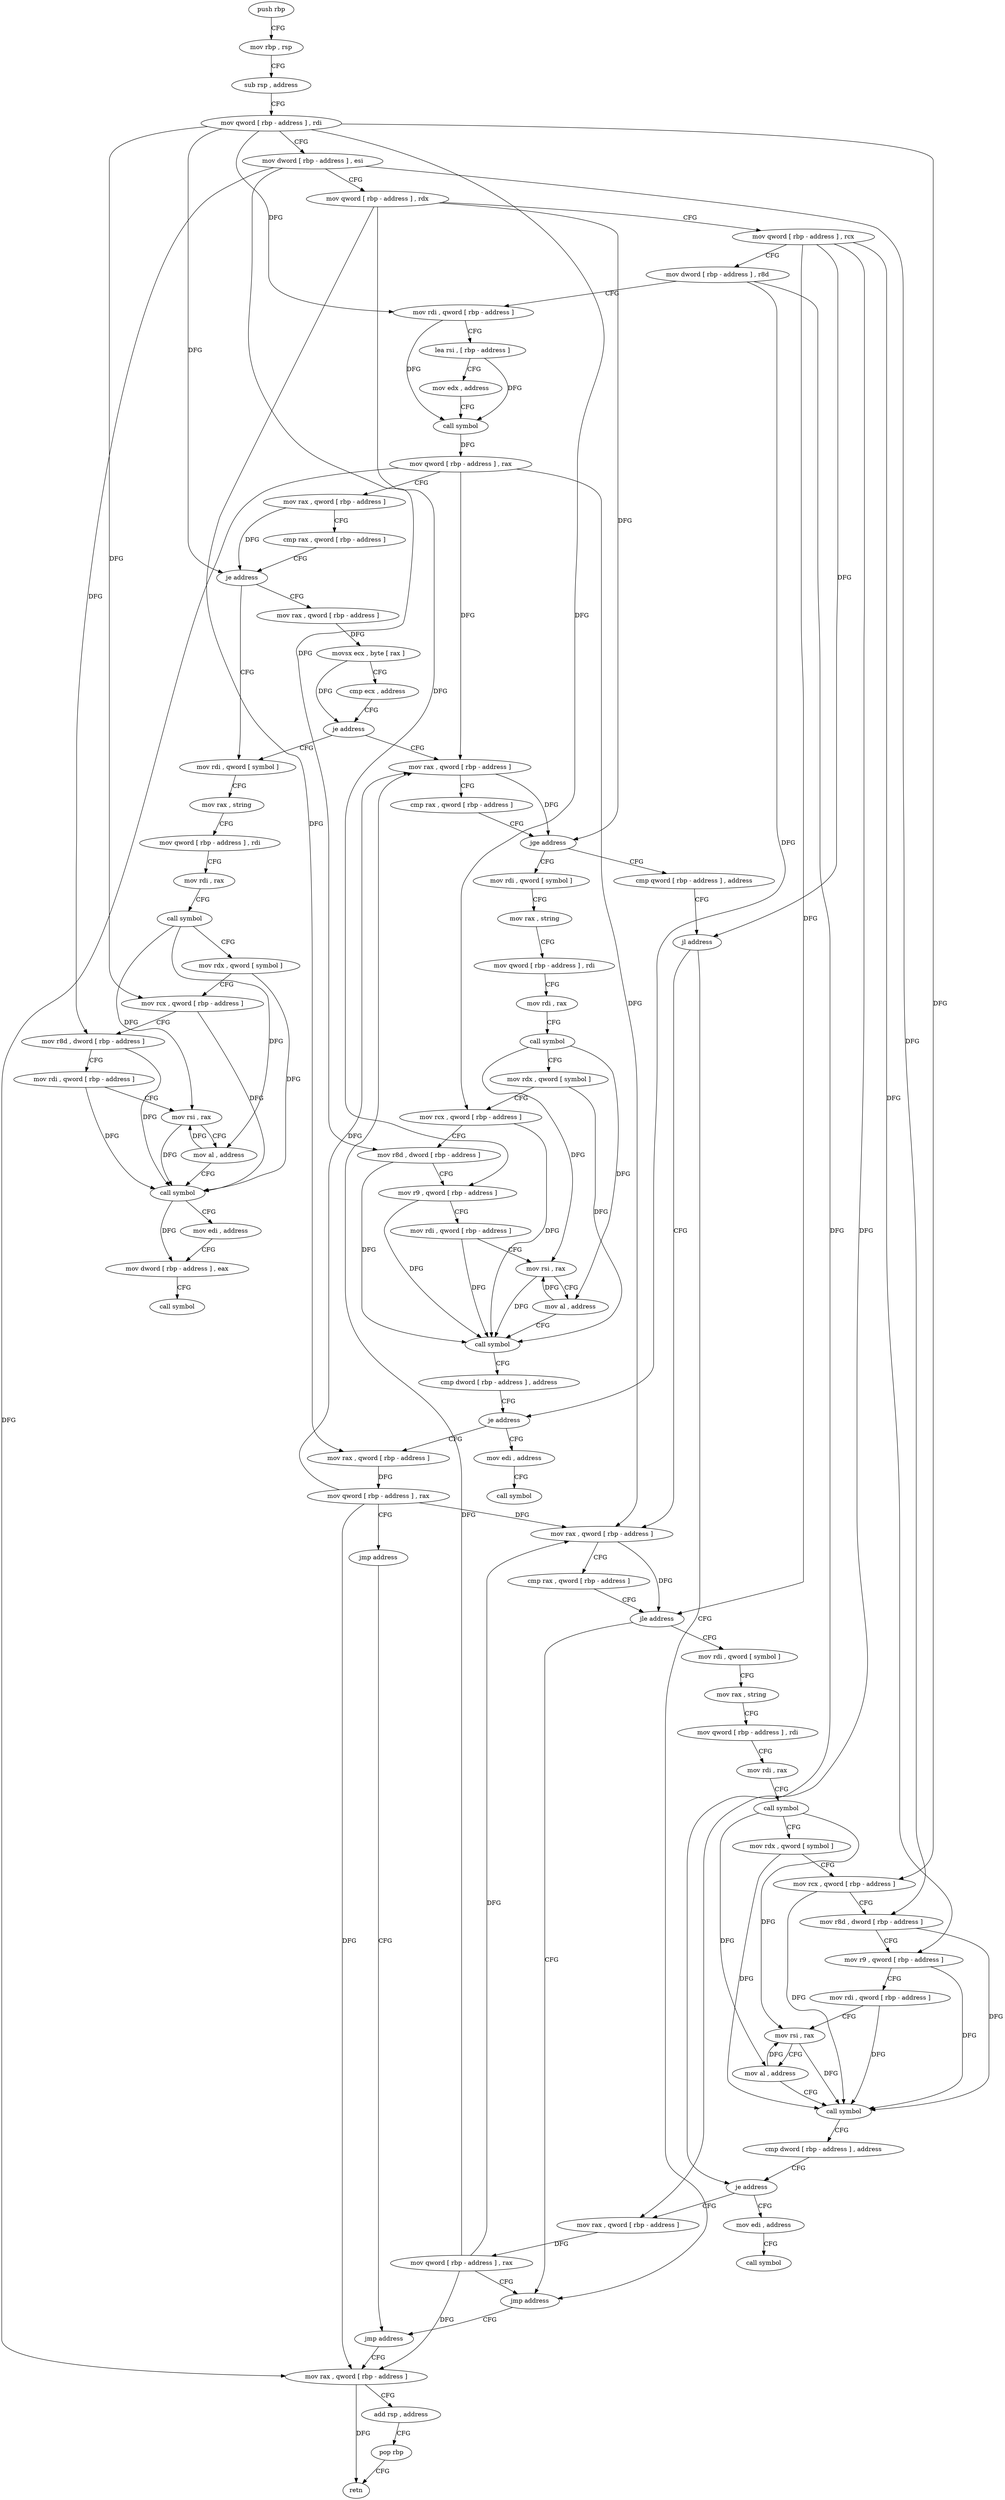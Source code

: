 digraph "func" {
"4211536" [label = "push rbp" ]
"4211537" [label = "mov rbp , rsp" ]
"4211540" [label = "sub rsp , address" ]
"4211544" [label = "mov qword [ rbp - address ] , rdi" ]
"4211548" [label = "mov dword [ rbp - address ] , esi" ]
"4211551" [label = "mov qword [ rbp - address ] , rdx" ]
"4211555" [label = "mov qword [ rbp - address ] , rcx" ]
"4211559" [label = "mov dword [ rbp - address ] , r8d" ]
"4211563" [label = "mov rdi , qword [ rbp - address ]" ]
"4211567" [label = "lea rsi , [ rbp - address ]" ]
"4211571" [label = "mov edx , address" ]
"4211576" [label = "call symbol" ]
"4211581" [label = "mov qword [ rbp - address ] , rax" ]
"4211585" [label = "mov rax , qword [ rbp - address ]" ]
"4211589" [label = "cmp rax , qword [ rbp - address ]" ]
"4211593" [label = "je address" ]
"4211615" [label = "mov rdi , qword [ symbol ]" ]
"4211599" [label = "mov rax , qword [ rbp - address ]" ]
"4211623" [label = "mov rax , string" ]
"4211633" [label = "mov qword [ rbp - address ] , rdi" ]
"4211637" [label = "mov rdi , rax" ]
"4211640" [label = "call symbol" ]
"4211645" [label = "mov rdx , qword [ symbol ]" ]
"4211653" [label = "mov rcx , qword [ rbp - address ]" ]
"4211657" [label = "mov r8d , dword [ rbp - address ]" ]
"4211661" [label = "mov rdi , qword [ rbp - address ]" ]
"4211665" [label = "mov rsi , rax" ]
"4211668" [label = "mov al , address" ]
"4211670" [label = "call symbol" ]
"4211675" [label = "mov edi , address" ]
"4211680" [label = "mov dword [ rbp - address ] , eax" ]
"4211683" [label = "call symbol" ]
"4211603" [label = "movsx ecx , byte [ rax ]" ]
"4211606" [label = "cmp ecx , address" ]
"4211609" [label = "je address" ]
"4211688" [label = "mov rax , qword [ rbp - address ]" ]
"4211692" [label = "cmp rax , qword [ rbp - address ]" ]
"4211696" [label = "jge address" ]
"4211799" [label = "cmp qword [ rbp - address ] , address" ]
"4211702" [label = "mov rdi , qword [ symbol ]" ]
"4211804" [label = "jl address" ]
"4211916" [label = "jmp address" ]
"4211810" [label = "mov rax , qword [ rbp - address ]" ]
"4211710" [label = "mov rax , string" ]
"4211720" [label = "mov qword [ rbp - address ] , rdi" ]
"4211724" [label = "mov rdi , rax" ]
"4211727" [label = "call symbol" ]
"4211732" [label = "mov rdx , qword [ symbol ]" ]
"4211740" [label = "mov rcx , qword [ rbp - address ]" ]
"4211744" [label = "mov r8d , dword [ rbp - address ]" ]
"4211748" [label = "mov r9 , qword [ rbp - address ]" ]
"4211752" [label = "mov rdi , qword [ rbp - address ]" ]
"4211756" [label = "mov rsi , rax" ]
"4211759" [label = "mov al , address" ]
"4211761" [label = "call symbol" ]
"4211766" [label = "cmp dword [ rbp - address ] , address" ]
"4211770" [label = "je address" ]
"4211786" [label = "mov rax , qword [ rbp - address ]" ]
"4211776" [label = "mov edi , address" ]
"4211921" [label = "jmp address" ]
"4211814" [label = "cmp rax , qword [ rbp - address ]" ]
"4211818" [label = "jle address" ]
"4211824" [label = "mov rdi , qword [ symbol ]" ]
"4211790" [label = "mov qword [ rbp - address ] , rax" ]
"4211794" [label = "jmp address" ]
"4211781" [label = "call symbol" ]
"4211926" [label = "mov rax , qword [ rbp - address ]" ]
"4211832" [label = "mov rax , string" ]
"4211842" [label = "mov qword [ rbp - address ] , rdi" ]
"4211846" [label = "mov rdi , rax" ]
"4211849" [label = "call symbol" ]
"4211854" [label = "mov rdx , qword [ symbol ]" ]
"4211862" [label = "mov rcx , qword [ rbp - address ]" ]
"4211866" [label = "mov r8d , dword [ rbp - address ]" ]
"4211870" [label = "mov r9 , qword [ rbp - address ]" ]
"4211874" [label = "mov rdi , qword [ rbp - address ]" ]
"4211878" [label = "mov rsi , rax" ]
"4211881" [label = "mov al , address" ]
"4211883" [label = "call symbol" ]
"4211888" [label = "cmp dword [ rbp - address ] , address" ]
"4211892" [label = "je address" ]
"4211908" [label = "mov rax , qword [ rbp - address ]" ]
"4211898" [label = "mov edi , address" ]
"4211930" [label = "add rsp , address" ]
"4211934" [label = "pop rbp" ]
"4211935" [label = "retn" ]
"4211912" [label = "mov qword [ rbp - address ] , rax" ]
"4211903" [label = "call symbol" ]
"4211536" -> "4211537" [ label = "CFG" ]
"4211537" -> "4211540" [ label = "CFG" ]
"4211540" -> "4211544" [ label = "CFG" ]
"4211544" -> "4211548" [ label = "CFG" ]
"4211544" -> "4211563" [ label = "DFG" ]
"4211544" -> "4211593" [ label = "DFG" ]
"4211544" -> "4211653" [ label = "DFG" ]
"4211544" -> "4211740" [ label = "DFG" ]
"4211544" -> "4211862" [ label = "DFG" ]
"4211548" -> "4211551" [ label = "CFG" ]
"4211548" -> "4211657" [ label = "DFG" ]
"4211548" -> "4211744" [ label = "DFG" ]
"4211548" -> "4211866" [ label = "DFG" ]
"4211551" -> "4211555" [ label = "CFG" ]
"4211551" -> "4211696" [ label = "DFG" ]
"4211551" -> "4211748" [ label = "DFG" ]
"4211551" -> "4211786" [ label = "DFG" ]
"4211555" -> "4211559" [ label = "CFG" ]
"4211555" -> "4211804" [ label = "DFG" ]
"4211555" -> "4211818" [ label = "DFG" ]
"4211555" -> "4211870" [ label = "DFG" ]
"4211555" -> "4211908" [ label = "DFG" ]
"4211559" -> "4211563" [ label = "CFG" ]
"4211559" -> "4211770" [ label = "DFG" ]
"4211559" -> "4211892" [ label = "DFG" ]
"4211563" -> "4211567" [ label = "CFG" ]
"4211563" -> "4211576" [ label = "DFG" ]
"4211567" -> "4211571" [ label = "CFG" ]
"4211567" -> "4211576" [ label = "DFG" ]
"4211571" -> "4211576" [ label = "CFG" ]
"4211576" -> "4211581" [ label = "DFG" ]
"4211581" -> "4211585" [ label = "CFG" ]
"4211581" -> "4211688" [ label = "DFG" ]
"4211581" -> "4211810" [ label = "DFG" ]
"4211581" -> "4211926" [ label = "DFG" ]
"4211585" -> "4211589" [ label = "CFG" ]
"4211585" -> "4211593" [ label = "DFG" ]
"4211589" -> "4211593" [ label = "CFG" ]
"4211593" -> "4211615" [ label = "CFG" ]
"4211593" -> "4211599" [ label = "CFG" ]
"4211615" -> "4211623" [ label = "CFG" ]
"4211599" -> "4211603" [ label = "DFG" ]
"4211623" -> "4211633" [ label = "CFG" ]
"4211633" -> "4211637" [ label = "CFG" ]
"4211637" -> "4211640" [ label = "CFG" ]
"4211640" -> "4211645" [ label = "CFG" ]
"4211640" -> "4211665" [ label = "DFG" ]
"4211640" -> "4211668" [ label = "DFG" ]
"4211645" -> "4211653" [ label = "CFG" ]
"4211645" -> "4211670" [ label = "DFG" ]
"4211653" -> "4211657" [ label = "CFG" ]
"4211653" -> "4211670" [ label = "DFG" ]
"4211657" -> "4211661" [ label = "CFG" ]
"4211657" -> "4211670" [ label = "DFG" ]
"4211661" -> "4211665" [ label = "CFG" ]
"4211661" -> "4211670" [ label = "DFG" ]
"4211665" -> "4211668" [ label = "CFG" ]
"4211665" -> "4211670" [ label = "DFG" ]
"4211668" -> "4211670" [ label = "CFG" ]
"4211668" -> "4211665" [ label = "DFG" ]
"4211670" -> "4211675" [ label = "CFG" ]
"4211670" -> "4211680" [ label = "DFG" ]
"4211675" -> "4211680" [ label = "CFG" ]
"4211680" -> "4211683" [ label = "CFG" ]
"4211603" -> "4211606" [ label = "CFG" ]
"4211603" -> "4211609" [ label = "DFG" ]
"4211606" -> "4211609" [ label = "CFG" ]
"4211609" -> "4211688" [ label = "CFG" ]
"4211609" -> "4211615" [ label = "CFG" ]
"4211688" -> "4211692" [ label = "CFG" ]
"4211688" -> "4211696" [ label = "DFG" ]
"4211692" -> "4211696" [ label = "CFG" ]
"4211696" -> "4211799" [ label = "CFG" ]
"4211696" -> "4211702" [ label = "CFG" ]
"4211799" -> "4211804" [ label = "CFG" ]
"4211702" -> "4211710" [ label = "CFG" ]
"4211804" -> "4211916" [ label = "CFG" ]
"4211804" -> "4211810" [ label = "CFG" ]
"4211916" -> "4211921" [ label = "CFG" ]
"4211810" -> "4211814" [ label = "CFG" ]
"4211810" -> "4211818" [ label = "DFG" ]
"4211710" -> "4211720" [ label = "CFG" ]
"4211720" -> "4211724" [ label = "CFG" ]
"4211724" -> "4211727" [ label = "CFG" ]
"4211727" -> "4211732" [ label = "CFG" ]
"4211727" -> "4211756" [ label = "DFG" ]
"4211727" -> "4211759" [ label = "DFG" ]
"4211732" -> "4211740" [ label = "CFG" ]
"4211732" -> "4211761" [ label = "DFG" ]
"4211740" -> "4211744" [ label = "CFG" ]
"4211740" -> "4211761" [ label = "DFG" ]
"4211744" -> "4211748" [ label = "CFG" ]
"4211744" -> "4211761" [ label = "DFG" ]
"4211748" -> "4211752" [ label = "CFG" ]
"4211748" -> "4211761" [ label = "DFG" ]
"4211752" -> "4211756" [ label = "CFG" ]
"4211752" -> "4211761" [ label = "DFG" ]
"4211756" -> "4211759" [ label = "CFG" ]
"4211756" -> "4211761" [ label = "DFG" ]
"4211759" -> "4211761" [ label = "CFG" ]
"4211759" -> "4211756" [ label = "DFG" ]
"4211761" -> "4211766" [ label = "CFG" ]
"4211766" -> "4211770" [ label = "CFG" ]
"4211770" -> "4211786" [ label = "CFG" ]
"4211770" -> "4211776" [ label = "CFG" ]
"4211786" -> "4211790" [ label = "DFG" ]
"4211776" -> "4211781" [ label = "CFG" ]
"4211921" -> "4211926" [ label = "CFG" ]
"4211814" -> "4211818" [ label = "CFG" ]
"4211818" -> "4211916" [ label = "CFG" ]
"4211818" -> "4211824" [ label = "CFG" ]
"4211824" -> "4211832" [ label = "CFG" ]
"4211790" -> "4211794" [ label = "CFG" ]
"4211790" -> "4211688" [ label = "DFG" ]
"4211790" -> "4211810" [ label = "DFG" ]
"4211790" -> "4211926" [ label = "DFG" ]
"4211794" -> "4211921" [ label = "CFG" ]
"4211926" -> "4211930" [ label = "CFG" ]
"4211926" -> "4211935" [ label = "DFG" ]
"4211832" -> "4211842" [ label = "CFG" ]
"4211842" -> "4211846" [ label = "CFG" ]
"4211846" -> "4211849" [ label = "CFG" ]
"4211849" -> "4211854" [ label = "CFG" ]
"4211849" -> "4211878" [ label = "DFG" ]
"4211849" -> "4211881" [ label = "DFG" ]
"4211854" -> "4211862" [ label = "CFG" ]
"4211854" -> "4211883" [ label = "DFG" ]
"4211862" -> "4211866" [ label = "CFG" ]
"4211862" -> "4211883" [ label = "DFG" ]
"4211866" -> "4211870" [ label = "CFG" ]
"4211866" -> "4211883" [ label = "DFG" ]
"4211870" -> "4211874" [ label = "CFG" ]
"4211870" -> "4211883" [ label = "DFG" ]
"4211874" -> "4211878" [ label = "CFG" ]
"4211874" -> "4211883" [ label = "DFG" ]
"4211878" -> "4211881" [ label = "CFG" ]
"4211878" -> "4211883" [ label = "DFG" ]
"4211881" -> "4211883" [ label = "CFG" ]
"4211881" -> "4211878" [ label = "DFG" ]
"4211883" -> "4211888" [ label = "CFG" ]
"4211888" -> "4211892" [ label = "CFG" ]
"4211892" -> "4211908" [ label = "CFG" ]
"4211892" -> "4211898" [ label = "CFG" ]
"4211908" -> "4211912" [ label = "DFG" ]
"4211898" -> "4211903" [ label = "CFG" ]
"4211930" -> "4211934" [ label = "CFG" ]
"4211934" -> "4211935" [ label = "CFG" ]
"4211912" -> "4211916" [ label = "CFG" ]
"4211912" -> "4211688" [ label = "DFG" ]
"4211912" -> "4211810" [ label = "DFG" ]
"4211912" -> "4211926" [ label = "DFG" ]
}

